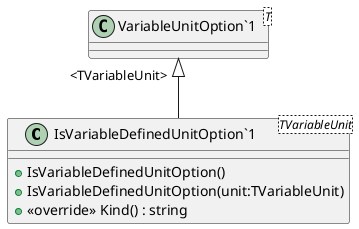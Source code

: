 @startuml
class "IsVariableDefinedUnitOption`1"<TVariableUnit> {
    + IsVariableDefinedUnitOption()
    + IsVariableDefinedUnitOption(unit:TVariableUnit)
    + <<override>> Kind() : string
}
class "VariableUnitOption`1"<T> {
}
"VariableUnitOption`1" "<TVariableUnit>" <|-- "IsVariableDefinedUnitOption`1"
@enduml
